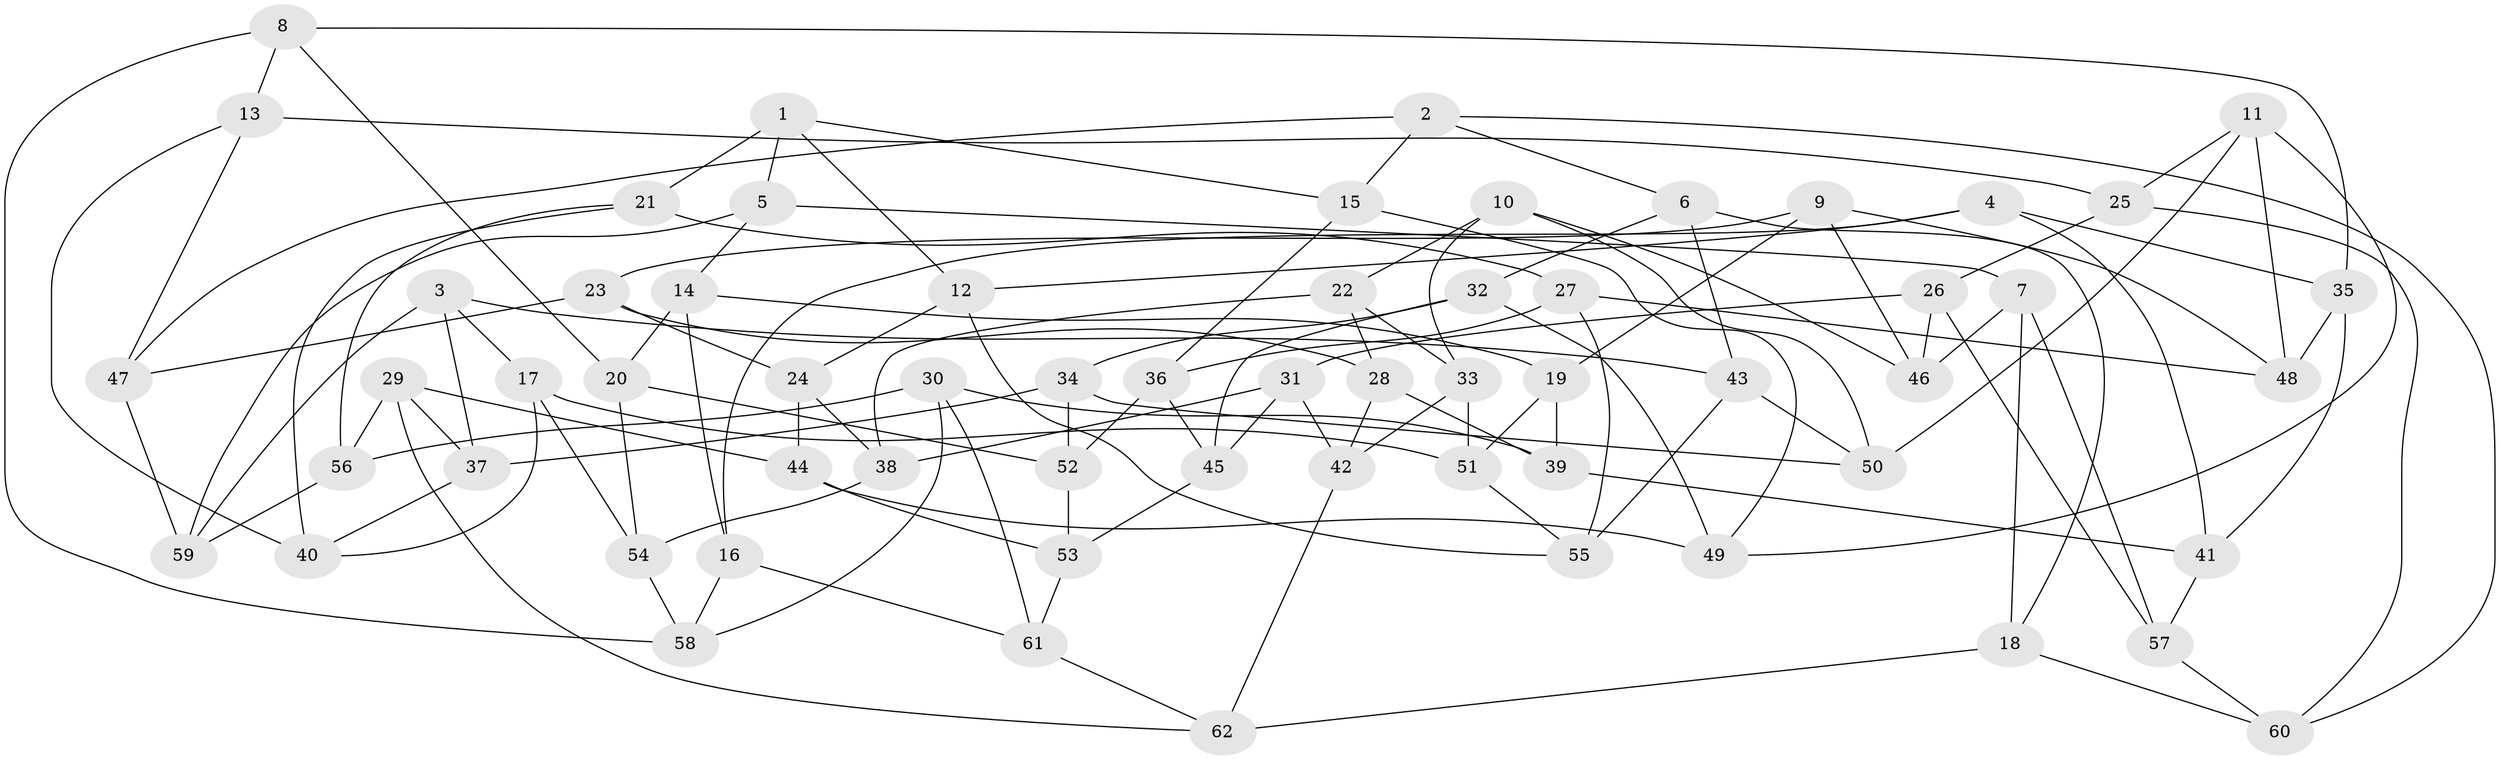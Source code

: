 // Generated by graph-tools (version 1.1) at 2025/59/03/09/25 04:59:02]
// undirected, 62 vertices, 124 edges
graph export_dot {
graph [start="1"]
  node [color=gray90,style=filled];
  1;
  2;
  3;
  4;
  5;
  6;
  7;
  8;
  9;
  10;
  11;
  12;
  13;
  14;
  15;
  16;
  17;
  18;
  19;
  20;
  21;
  22;
  23;
  24;
  25;
  26;
  27;
  28;
  29;
  30;
  31;
  32;
  33;
  34;
  35;
  36;
  37;
  38;
  39;
  40;
  41;
  42;
  43;
  44;
  45;
  46;
  47;
  48;
  49;
  50;
  51;
  52;
  53;
  54;
  55;
  56;
  57;
  58;
  59;
  60;
  61;
  62;
  1 -- 21;
  1 -- 5;
  1 -- 12;
  1 -- 15;
  2 -- 15;
  2 -- 47;
  2 -- 6;
  2 -- 60;
  3 -- 17;
  3 -- 37;
  3 -- 59;
  3 -- 43;
  4 -- 12;
  4 -- 35;
  4 -- 16;
  4 -- 41;
  5 -- 14;
  5 -- 59;
  5 -- 7;
  6 -- 43;
  6 -- 32;
  6 -- 18;
  7 -- 57;
  7 -- 18;
  7 -- 46;
  8 -- 20;
  8 -- 35;
  8 -- 58;
  8 -- 13;
  9 -- 48;
  9 -- 19;
  9 -- 23;
  9 -- 46;
  10 -- 33;
  10 -- 46;
  10 -- 22;
  10 -- 50;
  11 -- 50;
  11 -- 25;
  11 -- 49;
  11 -- 48;
  12 -- 55;
  12 -- 24;
  13 -- 40;
  13 -- 25;
  13 -- 47;
  14 -- 20;
  14 -- 16;
  14 -- 19;
  15 -- 36;
  15 -- 49;
  16 -- 58;
  16 -- 61;
  17 -- 40;
  17 -- 54;
  17 -- 51;
  18 -- 62;
  18 -- 60;
  19 -- 39;
  19 -- 51;
  20 -- 52;
  20 -- 54;
  21 -- 27;
  21 -- 56;
  21 -- 40;
  22 -- 33;
  22 -- 38;
  22 -- 28;
  23 -- 47;
  23 -- 28;
  23 -- 24;
  24 -- 44;
  24 -- 38;
  25 -- 26;
  25 -- 60;
  26 -- 31;
  26 -- 46;
  26 -- 57;
  27 -- 55;
  27 -- 36;
  27 -- 48;
  28 -- 39;
  28 -- 42;
  29 -- 37;
  29 -- 62;
  29 -- 44;
  29 -- 56;
  30 -- 56;
  30 -- 39;
  30 -- 61;
  30 -- 58;
  31 -- 38;
  31 -- 42;
  31 -- 45;
  32 -- 34;
  32 -- 49;
  32 -- 45;
  33 -- 51;
  33 -- 42;
  34 -- 52;
  34 -- 37;
  34 -- 50;
  35 -- 41;
  35 -- 48;
  36 -- 52;
  36 -- 45;
  37 -- 40;
  38 -- 54;
  39 -- 41;
  41 -- 57;
  42 -- 62;
  43 -- 55;
  43 -- 50;
  44 -- 49;
  44 -- 53;
  45 -- 53;
  47 -- 59;
  51 -- 55;
  52 -- 53;
  53 -- 61;
  54 -- 58;
  56 -- 59;
  57 -- 60;
  61 -- 62;
}
